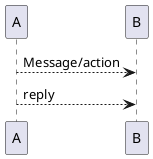 @startuml
     participant "A" as A
    participant "B" as B

    A --> B: Message/action
    A --> B: reply
@enduml
